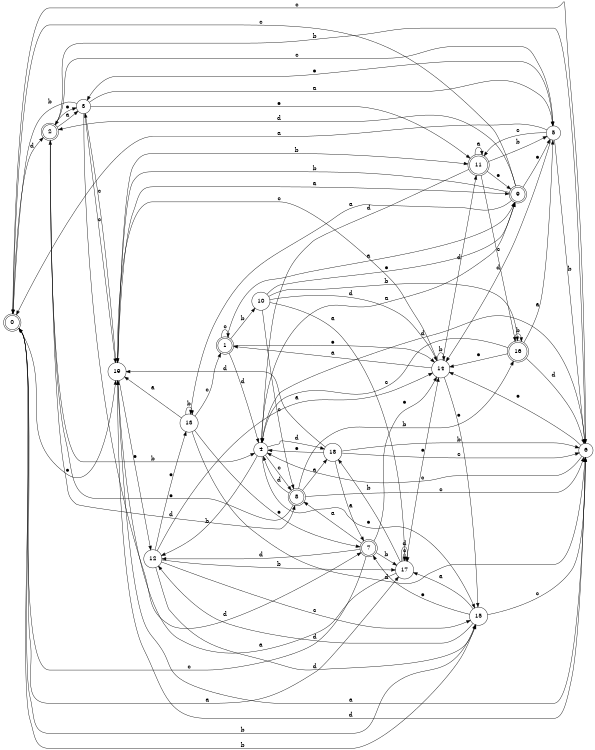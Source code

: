 digraph n16_1 {
__start0 [label="" shape="none"];

rankdir=LR;
size="8,5";

s0 [style="rounded,filled", color="black", fillcolor="white" shape="doublecircle", label="0"];
s1 [style="rounded,filled", color="black", fillcolor="white" shape="doublecircle", label="1"];
s2 [style="rounded,filled", color="black", fillcolor="white" shape="doublecircle", label="2"];
s3 [style="filled", color="black", fillcolor="white" shape="circle", label="3"];
s4 [style="filled", color="black", fillcolor="white" shape="circle", label="4"];
s5 [style="filled", color="black", fillcolor="white" shape="circle", label="5"];
s6 [style="filled", color="black", fillcolor="white" shape="circle", label="6"];
s7 [style="rounded,filled", color="black", fillcolor="white" shape="doublecircle", label="7"];
s8 [style="rounded,filled", color="black", fillcolor="white" shape="doublecircle", label="8"];
s9 [style="rounded,filled", color="black", fillcolor="white" shape="doublecircle", label="9"];
s10 [style="filled", color="black", fillcolor="white" shape="circle", label="10"];
s11 [style="rounded,filled", color="black", fillcolor="white" shape="doublecircle", label="11"];
s12 [style="filled", color="black", fillcolor="white" shape="circle", label="12"];
s13 [style="filled", color="black", fillcolor="white" shape="circle", label="13"];
s14 [style="filled", color="black", fillcolor="white" shape="circle", label="14"];
s15 [style="filled", color="black", fillcolor="white" shape="circle", label="15"];
s16 [style="rounded,filled", color="black", fillcolor="white" shape="doublecircle", label="16"];
s17 [style="filled", color="black", fillcolor="white" shape="circle", label="17"];
s18 [style="filled", color="black", fillcolor="white" shape="circle", label="18"];
s19 [style="filled", color="black", fillcolor="white" shape="circle", label="19"];
s0 -> s17 [label="a"];
s0 -> s15 [label="b"];
s0 -> s6 [label="c"];
s0 -> s2 [label="d"];
s0 -> s19 [label="e"];
s1 -> s9 [label="a"];
s1 -> s10 [label="b"];
s1 -> s1 [label="c"];
s1 -> s4 [label="d"];
s1 -> s14 [label="e"];
s2 -> s3 [label="a"];
s2 -> s4 [label="b"];
s2 -> s5 [label="c"];
s2 -> s8 [label="d"];
s2 -> s3 [label="e"];
s3 -> s5 [label="a"];
s3 -> s0 [label="b"];
s3 -> s19 [label="c"];
s3 -> s7 [label="d"];
s3 -> s11 [label="e"];
s4 -> s9 [label="a"];
s4 -> s12 [label="b"];
s4 -> s8 [label="c"];
s4 -> s18 [label="d"];
s4 -> s15 [label="e"];
s5 -> s0 [label="a"];
s5 -> s6 [label="b"];
s5 -> s11 [label="c"];
s5 -> s14 [label="d"];
s5 -> s3 [label="e"];
s6 -> s19 [label="a"];
s6 -> s2 [label="b"];
s6 -> s4 [label="c"];
s6 -> s4 [label="d"];
s6 -> s14 [label="e"];
s7 -> s8 [label="a"];
s7 -> s17 [label="b"];
s7 -> s0 [label="c"];
s7 -> s12 [label="d"];
s7 -> s14 [label="e"];
s8 -> s18 [label="a"];
s8 -> s16 [label="b"];
s8 -> s6 [label="c"];
s8 -> s4 [label="d"];
s8 -> s2 [label="e"];
s9 -> s13 [label="a"];
s9 -> s19 [label="b"];
s9 -> s0 [label="c"];
s9 -> s2 [label="d"];
s9 -> s5 [label="e"];
s10 -> s17 [label="a"];
s10 -> s16 [label="b"];
s10 -> s8 [label="c"];
s10 -> s14 [label="d"];
s10 -> s9 [label="e"];
s11 -> s11 [label="a"];
s11 -> s5 [label="b"];
s11 -> s16 [label="c"];
s11 -> s4 [label="d"];
s11 -> s9 [label="e"];
s12 -> s14 [label="a"];
s12 -> s17 [label="b"];
s12 -> s15 [label="c"];
s12 -> s15 [label="d"];
s12 -> s13 [label="e"];
s13 -> s19 [label="a"];
s13 -> s13 [label="b"];
s13 -> s1 [label="c"];
s13 -> s6 [label="d"];
s13 -> s7 [label="e"];
s14 -> s1 [label="a"];
s14 -> s14 [label="b"];
s14 -> s19 [label="c"];
s14 -> s11 [label="d"];
s14 -> s15 [label="e"];
s15 -> s17 [label="a"];
s15 -> s0 [label="b"];
s15 -> s6 [label="c"];
s15 -> s12 [label="d"];
s15 -> s7 [label="e"];
s16 -> s5 [label="a"];
s16 -> s16 [label="b"];
s16 -> s4 [label="c"];
s16 -> s6 [label="d"];
s16 -> s14 [label="e"];
s17 -> s19 [label="a"];
s17 -> s18 [label="b"];
s17 -> s17 [label="c"];
s17 -> s17 [label="d"];
s17 -> s14 [label="e"];
s18 -> s7 [label="a"];
s18 -> s6 [label="b"];
s18 -> s6 [label="c"];
s18 -> s19 [label="d"];
s18 -> s4 [label="e"];
s19 -> s9 [label="a"];
s19 -> s11 [label="b"];
s19 -> s3 [label="c"];
s19 -> s6 [label="d"];
s19 -> s12 [label="e"];

}